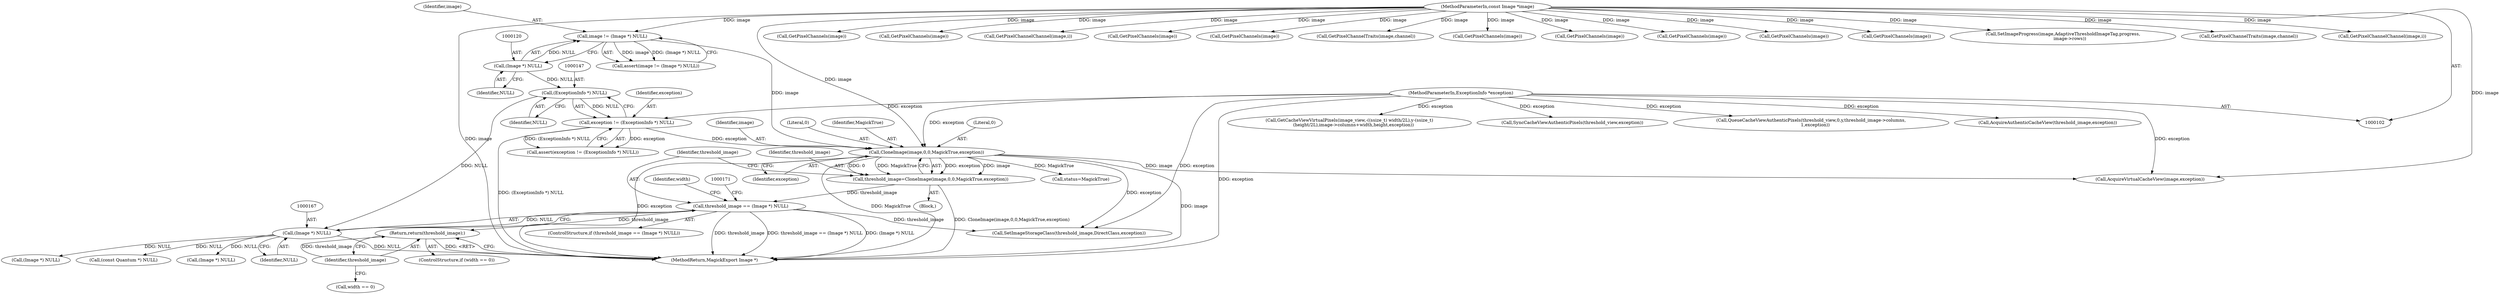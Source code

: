 digraph "0_ImageMagick6_604588fc35c7585abb7a9e71f69bb82e4389fefc@pointer" {
"1000177" [label="(Return,return(threshold_image);)"];
"1000178" [label="(Identifier,threshold_image)"];
"1000164" [label="(Call,threshold_image == (Image *) NULL)"];
"1000155" [label="(Call,threshold_image=CloneImage(image,0,0,MagickTrue,exception))"];
"1000157" [label="(Call,CloneImage(image,0,0,MagickTrue,exception))"];
"1000117" [label="(Call,image != (Image *) NULL)"];
"1000103" [label="(MethodParameterIn,const Image *image)"];
"1000119" [label="(Call,(Image *) NULL)"];
"1000144" [label="(Call,exception != (ExceptionInfo *) NULL)"];
"1000107" [label="(MethodParameterIn,ExceptionInfo *exception)"];
"1000146" [label="(Call,(ExceptionInfo *) NULL)"];
"1000166" [label="(Call,(Image *) NULL)"];
"1000159" [label="(Literal,0)"];
"1000564" [label="(Call,GetPixelChannels(image))"];
"1000170" [label="(Call,(Image *) NULL)"];
"1000177" [label="(Return,return(threshold_image);)"];
"1000166" [label="(Call,(Image *) NULL)"];
"1000158" [label="(Identifier,image)"];
"1000251" [label="(Call,GetCacheViewVirtualPixels(image_view,-((ssize_t) width/2L),y-(ssize_t)\n      (height/2L),image->columns+width,height,exception))"];
"1000162" [label="(Identifier,exception)"];
"1000173" [label="(ControlStructure,if (width == 0))"];
"1000332" [label="(Call,GetPixelChannels(image))"];
"1000178" [label="(Identifier,threshold_image)"];
"1000340" [label="(Call,GetPixelChannelChannel(image,i))"];
"1000174" [label="(Call,width == 0)"];
"1000442" [label="(Call,GetPixelChannels(image))"];
"1000307" [label="(Call,GetPixelChannels(image))"];
"1000489" [label="(Call,GetPixelChannelTraits(image,channel))"];
"1000288" [label="(Call,(const Quantum *) NULL)"];
"1000107" [label="(MethodParameterIn,ExceptionInfo *exception)"];
"1000622" [label="(Call,SyncCacheViewAuthenticPixels(threshold_view,exception))"];
"1000163" [label="(ControlStructure,if (threshold_image == (Image *) NULL))"];
"1000119" [label="(Call,(Image *) NULL)"];
"1000116" [label="(Call,assert(image != (Image *) NULL))"];
"1000474" [label="(Call,GetPixelChannels(image))"];
"1000275" [label="(Call,QueueCacheViewAuthenticPixels(threshold_view,0,y,threshold_image->columns,\n      1,exception))"];
"1000175" [label="(Identifier,width)"];
"1000213" [label="(Call,AcquireVirtualCacheView(image,exception))"];
"1000218" [label="(Call,AcquireAuthenticCacheView(threshold_image,exception))"];
"1000576" [label="(Call,GetPixelChannels(image))"];
"1000682" [label="(MethodReturn,MagickExport Image *)"];
"1000160" [label="(Literal,0)"];
"1000118" [label="(Identifier,image)"];
"1000164" [label="(Call,threshold_image == (Image *) NULL)"];
"1000447" [label="(Call,GetPixelChannels(image))"];
"1000161" [label="(Identifier,MagickTrue)"];
"1000155" [label="(Call,threshold_image=CloneImage(image,0,0,MagickTrue,exception))"];
"1000614" [label="(Call,GetPixelChannels(image))"];
"1000157" [label="(Call,CloneImage(image,0,0,MagickTrue,exception))"];
"1000165" [label="(Identifier,threshold_image)"];
"1000156" [label="(Identifier,threshold_image)"];
"1000145" [label="(Identifier,exception)"];
"1000319" [label="(Call,GetPixelChannels(image))"];
"1000117" [label="(Call,image != (Image *) NULL)"];
"1000643" [label="(Call,SetImageProgress(image,AdaptiveThresholdImageTag,progress,\n          image->rows))"];
"1000143" [label="(Call,assert(exception != (ExceptionInfo *) NULL))"];
"1000121" [label="(Identifier,NULL)"];
"1000103" [label="(MethodParameterIn,const Image *image)"];
"1000144" [label="(Call,exception != (ExceptionInfo *) NULL)"];
"1000146" [label="(Call,(ExceptionInfo *) NULL)"];
"1000108" [label="(Block,)"];
"1000195" [label="(Call,(Image *) NULL)"];
"1000148" [label="(Identifier,NULL)"];
"1000168" [label="(Identifier,NULL)"];
"1000181" [label="(Call,SetImageStorageClass(threshold_image,DirectClass,exception))"];
"1000198" [label="(Call,status=MagickTrue)"];
"1000346" [label="(Call,GetPixelChannelTraits(image,channel))"];
"1000483" [label="(Call,GetPixelChannelChannel(image,i))"];
"1000177" -> "1000173"  [label="AST: "];
"1000177" -> "1000178"  [label="CFG: "];
"1000178" -> "1000177"  [label="AST: "];
"1000682" -> "1000177"  [label="CFG: "];
"1000177" -> "1000682"  [label="DDG: <RET>"];
"1000178" -> "1000177"  [label="DDG: threshold_image"];
"1000164" -> "1000177"  [label="DDG: threshold_image"];
"1000178" -> "1000174"  [label="CFG: "];
"1000164" -> "1000163"  [label="AST: "];
"1000164" -> "1000166"  [label="CFG: "];
"1000165" -> "1000164"  [label="AST: "];
"1000166" -> "1000164"  [label="AST: "];
"1000171" -> "1000164"  [label="CFG: "];
"1000175" -> "1000164"  [label="CFG: "];
"1000164" -> "1000682"  [label="DDG: threshold_image == (Image *) NULL"];
"1000164" -> "1000682"  [label="DDG: (Image *) NULL"];
"1000164" -> "1000682"  [label="DDG: threshold_image"];
"1000155" -> "1000164"  [label="DDG: threshold_image"];
"1000166" -> "1000164"  [label="DDG: NULL"];
"1000164" -> "1000181"  [label="DDG: threshold_image"];
"1000155" -> "1000108"  [label="AST: "];
"1000155" -> "1000157"  [label="CFG: "];
"1000156" -> "1000155"  [label="AST: "];
"1000157" -> "1000155"  [label="AST: "];
"1000165" -> "1000155"  [label="CFG: "];
"1000155" -> "1000682"  [label="DDG: CloneImage(image,0,0,MagickTrue,exception)"];
"1000157" -> "1000155"  [label="DDG: exception"];
"1000157" -> "1000155"  [label="DDG: image"];
"1000157" -> "1000155"  [label="DDG: 0"];
"1000157" -> "1000155"  [label="DDG: MagickTrue"];
"1000157" -> "1000162"  [label="CFG: "];
"1000158" -> "1000157"  [label="AST: "];
"1000159" -> "1000157"  [label="AST: "];
"1000160" -> "1000157"  [label="AST: "];
"1000161" -> "1000157"  [label="AST: "];
"1000162" -> "1000157"  [label="AST: "];
"1000157" -> "1000682"  [label="DDG: image"];
"1000157" -> "1000682"  [label="DDG: exception"];
"1000157" -> "1000682"  [label="DDG: MagickTrue"];
"1000117" -> "1000157"  [label="DDG: image"];
"1000103" -> "1000157"  [label="DDG: image"];
"1000144" -> "1000157"  [label="DDG: exception"];
"1000107" -> "1000157"  [label="DDG: exception"];
"1000157" -> "1000181"  [label="DDG: exception"];
"1000157" -> "1000198"  [label="DDG: MagickTrue"];
"1000157" -> "1000213"  [label="DDG: image"];
"1000117" -> "1000116"  [label="AST: "];
"1000117" -> "1000119"  [label="CFG: "];
"1000118" -> "1000117"  [label="AST: "];
"1000119" -> "1000117"  [label="AST: "];
"1000116" -> "1000117"  [label="CFG: "];
"1000117" -> "1000116"  [label="DDG: image"];
"1000117" -> "1000116"  [label="DDG: (Image *) NULL"];
"1000103" -> "1000117"  [label="DDG: image"];
"1000119" -> "1000117"  [label="DDG: NULL"];
"1000103" -> "1000102"  [label="AST: "];
"1000103" -> "1000682"  [label="DDG: image"];
"1000103" -> "1000213"  [label="DDG: image"];
"1000103" -> "1000307"  [label="DDG: image"];
"1000103" -> "1000319"  [label="DDG: image"];
"1000103" -> "1000332"  [label="DDG: image"];
"1000103" -> "1000340"  [label="DDG: image"];
"1000103" -> "1000346"  [label="DDG: image"];
"1000103" -> "1000442"  [label="DDG: image"];
"1000103" -> "1000447"  [label="DDG: image"];
"1000103" -> "1000474"  [label="DDG: image"];
"1000103" -> "1000483"  [label="DDG: image"];
"1000103" -> "1000489"  [label="DDG: image"];
"1000103" -> "1000564"  [label="DDG: image"];
"1000103" -> "1000576"  [label="DDG: image"];
"1000103" -> "1000614"  [label="DDG: image"];
"1000103" -> "1000643"  [label="DDG: image"];
"1000119" -> "1000121"  [label="CFG: "];
"1000120" -> "1000119"  [label="AST: "];
"1000121" -> "1000119"  [label="AST: "];
"1000119" -> "1000146"  [label="DDG: NULL"];
"1000144" -> "1000143"  [label="AST: "];
"1000144" -> "1000146"  [label="CFG: "];
"1000145" -> "1000144"  [label="AST: "];
"1000146" -> "1000144"  [label="AST: "];
"1000143" -> "1000144"  [label="CFG: "];
"1000144" -> "1000682"  [label="DDG: (ExceptionInfo *) NULL"];
"1000144" -> "1000143"  [label="DDG: exception"];
"1000144" -> "1000143"  [label="DDG: (ExceptionInfo *) NULL"];
"1000107" -> "1000144"  [label="DDG: exception"];
"1000146" -> "1000144"  [label="DDG: NULL"];
"1000107" -> "1000102"  [label="AST: "];
"1000107" -> "1000682"  [label="DDG: exception"];
"1000107" -> "1000181"  [label="DDG: exception"];
"1000107" -> "1000213"  [label="DDG: exception"];
"1000107" -> "1000218"  [label="DDG: exception"];
"1000107" -> "1000251"  [label="DDG: exception"];
"1000107" -> "1000275"  [label="DDG: exception"];
"1000107" -> "1000622"  [label="DDG: exception"];
"1000146" -> "1000148"  [label="CFG: "];
"1000147" -> "1000146"  [label="AST: "];
"1000148" -> "1000146"  [label="AST: "];
"1000146" -> "1000166"  [label="DDG: NULL"];
"1000166" -> "1000168"  [label="CFG: "];
"1000167" -> "1000166"  [label="AST: "];
"1000168" -> "1000166"  [label="AST: "];
"1000166" -> "1000682"  [label="DDG: NULL"];
"1000166" -> "1000170"  [label="DDG: NULL"];
"1000166" -> "1000195"  [label="DDG: NULL"];
"1000166" -> "1000288"  [label="DDG: NULL"];
}
